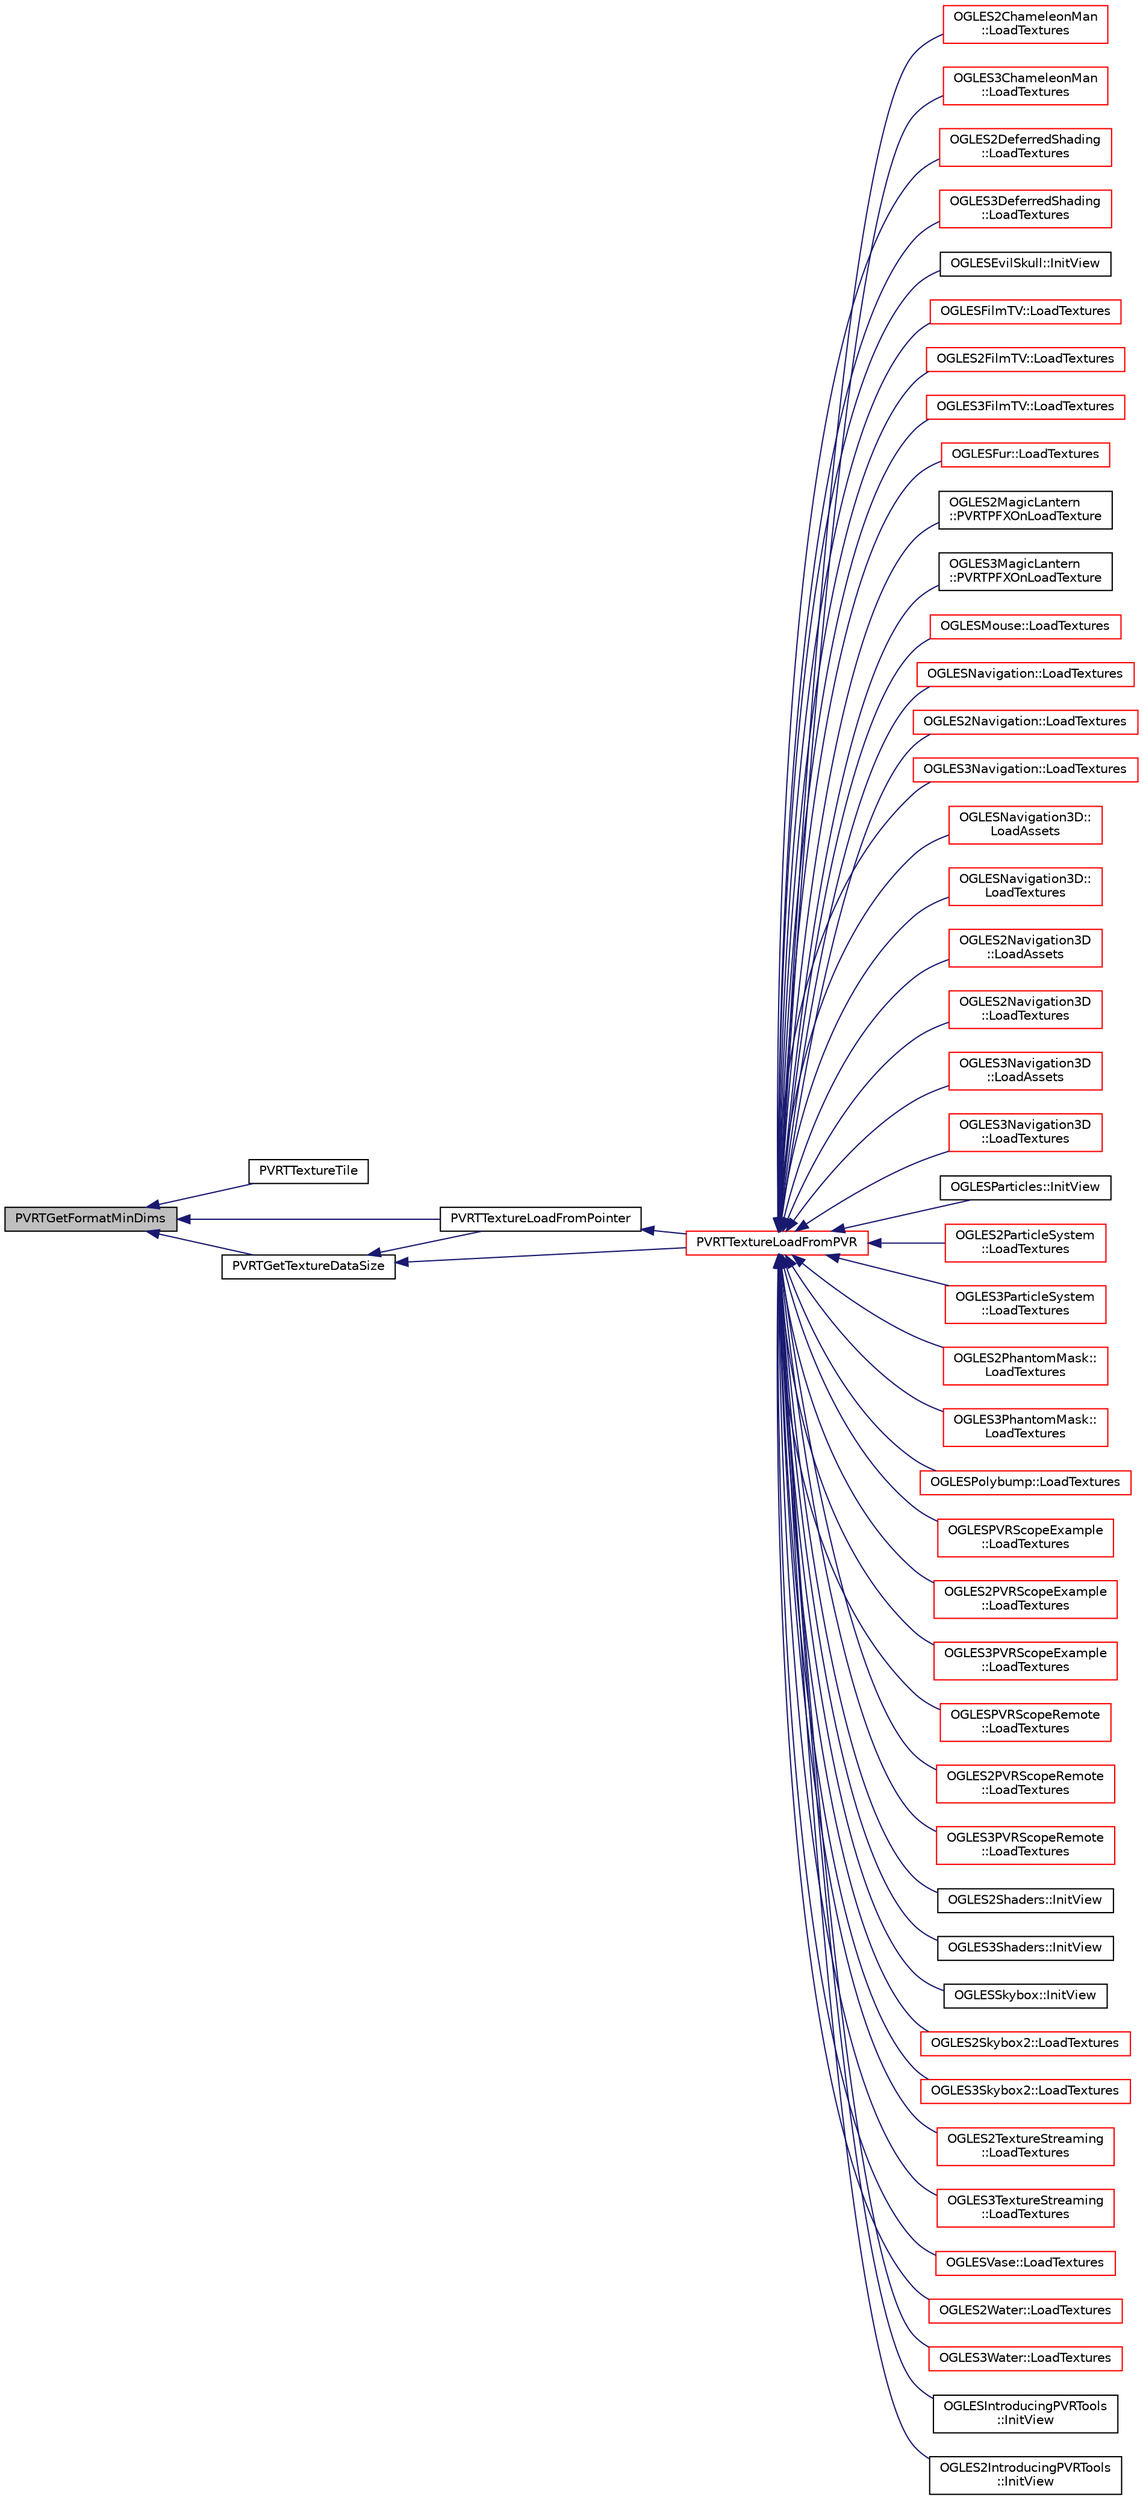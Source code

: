 digraph "PVRTGetFormatMinDims"
{
  edge [fontname="Helvetica",fontsize="10",labelfontname="Helvetica",labelfontsize="10"];
  node [fontname="Helvetica",fontsize="10",shape=record];
  rankdir="LR";
  Node1 [label="PVRTGetFormatMinDims",height=0.2,width=0.4,color="black", fillcolor="grey75", style="filled", fontcolor="black"];
  Node1 -> Node2 [dir="back",color="midnightblue",fontsize="10",style="solid",fontname="Helvetica"];
  Node2 [label="PVRTTextureTile",height=0.2,width=0.4,color="black", fillcolor="white", style="filled",URL="$_p_v_r_t_texture_8h.html#a57f0f0a9293d3a9b987d5ff80e8520c5"];
  Node1 -> Node3 [dir="back",color="midnightblue",fontsize="10",style="solid",fontname="Helvetica"];
  Node3 [label="PVRTTextureLoadFromPointer",height=0.2,width=0.4,color="black", fillcolor="white", style="filled",URL="$group___a_p_i___o_g_l_e_s3.html#ga49dc74480ad4ec5a2f393f641117d54f",tooltip="Allows textures to be stored in C header files and loaded in. Can load parts of a mipmaped texture (i..."];
  Node3 -> Node4 [dir="back",color="midnightblue",fontsize="10",style="solid",fontname="Helvetica"];
  Node4 [label="PVRTTextureLoadFromPVR",height=0.2,width=0.4,color="red", fillcolor="white", style="filled",URL="$group___a_p_i___o_g_l_e_s3.html#ga6eecac4c871ba7ccdd0ef4b057a7d596",tooltip="Allows textures to be stored in binary PVR files and loaded in. Can load parts of a mipmaped texture ..."];
  Node4 -> Node5 [dir="back",color="midnightblue",fontsize="10",style="solid",fontname="Helvetica"];
  Node5 [label="OGLES2ChameleonMan\l::LoadTextures",height=0.2,width=0.4,color="red", fillcolor="white", style="filled",URL="$class_o_g_l_e_s2_chameleon_man.html#ae9d5bad2b3382b59cb57209555d59e32"];
  Node4 -> Node6 [dir="back",color="midnightblue",fontsize="10",style="solid",fontname="Helvetica"];
  Node6 [label="OGLES3ChameleonMan\l::LoadTextures",height=0.2,width=0.4,color="red", fillcolor="white", style="filled",URL="$class_o_g_l_e_s3_chameleon_man.html#a8619130b98baf8ad510cfe5270e0d606"];
  Node4 -> Node7 [dir="back",color="midnightblue",fontsize="10",style="solid",fontname="Helvetica"];
  Node7 [label="OGLES2DeferredShading\l::LoadTextures",height=0.2,width=0.4,color="red", fillcolor="white", style="filled",URL="$class_o_g_l_e_s2_deferred_shading.html#ac04009ab56364958babab5b5afcd3dc7"];
  Node4 -> Node8 [dir="back",color="midnightblue",fontsize="10",style="solid",fontname="Helvetica"];
  Node8 [label="OGLES3DeferredShading\l::LoadTextures",height=0.2,width=0.4,color="red", fillcolor="white", style="filled",URL="$class_o_g_l_e_s3_deferred_shading.html#a68023121473d6250f56c813dac5d0204"];
  Node4 -> Node9 [dir="back",color="midnightblue",fontsize="10",style="solid",fontname="Helvetica"];
  Node9 [label="OGLESEvilSkull::InitView",height=0.2,width=0.4,color="black", fillcolor="white", style="filled",URL="$class_o_g_l_e_s_evil_skull.html#a49d0169987b3b97de24d9cfd52c86a8c"];
  Node4 -> Node10 [dir="back",color="midnightblue",fontsize="10",style="solid",fontname="Helvetica"];
  Node10 [label="OGLESFilmTV::LoadTextures",height=0.2,width=0.4,color="red", fillcolor="white", style="filled",URL="$class_o_g_l_e_s_film_t_v.html#adb417d352deedf0a4cbc7ab2db274682"];
  Node4 -> Node11 [dir="back",color="midnightblue",fontsize="10",style="solid",fontname="Helvetica"];
  Node11 [label="OGLES2FilmTV::LoadTextures",height=0.2,width=0.4,color="red", fillcolor="white", style="filled",URL="$class_o_g_l_e_s2_film_t_v.html#ac02b046a1039e085096b5352bf78a776"];
  Node4 -> Node12 [dir="back",color="midnightblue",fontsize="10",style="solid",fontname="Helvetica"];
  Node12 [label="OGLES3FilmTV::LoadTextures",height=0.2,width=0.4,color="red", fillcolor="white", style="filled",URL="$class_o_g_l_e_s3_film_t_v.html#a31ffd7f6fd605617a316e3b89b9841c9"];
  Node4 -> Node13 [dir="back",color="midnightblue",fontsize="10",style="solid",fontname="Helvetica"];
  Node13 [label="OGLESFur::LoadTextures",height=0.2,width=0.4,color="red", fillcolor="white", style="filled",URL="$class_o_g_l_e_s_fur.html#add3a344d736ee932f64fe78ea7534dbf"];
  Node4 -> Node14 [dir="back",color="midnightblue",fontsize="10",style="solid",fontname="Helvetica"];
  Node14 [label="OGLES2MagicLantern\l::PVRTPFXOnLoadTexture",height=0.2,width=0.4,color="black", fillcolor="white", style="filled",URL="$class_o_g_l_e_s2_magic_lantern.html#a1acf935737794f6c7d6408aaa298d31b"];
  Node4 -> Node15 [dir="back",color="midnightblue",fontsize="10",style="solid",fontname="Helvetica"];
  Node15 [label="OGLES3MagicLantern\l::PVRTPFXOnLoadTexture",height=0.2,width=0.4,color="black", fillcolor="white", style="filled",URL="$class_o_g_l_e_s3_magic_lantern.html#a04772e79a905e4d11c59f3d69171097c"];
  Node4 -> Node16 [dir="back",color="midnightblue",fontsize="10",style="solid",fontname="Helvetica"];
  Node16 [label="OGLESMouse::LoadTextures",height=0.2,width=0.4,color="red", fillcolor="white", style="filled",URL="$class_o_g_l_e_s_mouse.html#a165ffeaf9b0b8a82da05d1481dc13274"];
  Node4 -> Node17 [dir="back",color="midnightblue",fontsize="10",style="solid",fontname="Helvetica"];
  Node17 [label="OGLESNavigation::LoadTextures",height=0.2,width=0.4,color="red", fillcolor="white", style="filled",URL="$class_o_g_l_e_s_navigation.html#a1bc8126d198cb9d9e96ed97e703f4406"];
  Node4 -> Node18 [dir="back",color="midnightblue",fontsize="10",style="solid",fontname="Helvetica"];
  Node18 [label="OGLES2Navigation::LoadTextures",height=0.2,width=0.4,color="red", fillcolor="white", style="filled",URL="$class_o_g_l_e_s2_navigation.html#ac37192e2b0d4e502726936f4fa737b0c"];
  Node4 -> Node19 [dir="back",color="midnightblue",fontsize="10",style="solid",fontname="Helvetica"];
  Node19 [label="OGLES3Navigation::LoadTextures",height=0.2,width=0.4,color="red", fillcolor="white", style="filled",URL="$class_o_g_l_e_s3_navigation.html#ac683cfcf3d2bcaaa5c6ead232405e83b"];
  Node4 -> Node20 [dir="back",color="midnightblue",fontsize="10",style="solid",fontname="Helvetica"];
  Node20 [label="OGLESNavigation3D::\lLoadAssets",height=0.2,width=0.4,color="red", fillcolor="white", style="filled",URL="$class_o_g_l_e_s_navigation3_d.html#a074cf37f2ce799f5110126e43b7f81ea"];
  Node4 -> Node21 [dir="back",color="midnightblue",fontsize="10",style="solid",fontname="Helvetica"];
  Node21 [label="OGLESNavigation3D::\lLoadTextures",height=0.2,width=0.4,color="red", fillcolor="white", style="filled",URL="$class_o_g_l_e_s_navigation3_d.html#aa3d24ca68c6d99b00b867c59bad52587"];
  Node4 -> Node22 [dir="back",color="midnightblue",fontsize="10",style="solid",fontname="Helvetica"];
  Node22 [label="OGLES2Navigation3D\l::LoadAssets",height=0.2,width=0.4,color="red", fillcolor="white", style="filled",URL="$class_o_g_l_e_s2_navigation3_d.html#a44021b8be24e6c6a2e1b5a1a8394fe8e"];
  Node4 -> Node23 [dir="back",color="midnightblue",fontsize="10",style="solid",fontname="Helvetica"];
  Node23 [label="OGLES2Navigation3D\l::LoadTextures",height=0.2,width=0.4,color="red", fillcolor="white", style="filled",URL="$class_o_g_l_e_s2_navigation3_d.html#ab3de1f3bc50a300eb17781f73a6b7628"];
  Node4 -> Node24 [dir="back",color="midnightblue",fontsize="10",style="solid",fontname="Helvetica"];
  Node24 [label="OGLES3Navigation3D\l::LoadAssets",height=0.2,width=0.4,color="red", fillcolor="white", style="filled",URL="$class_o_g_l_e_s3_navigation3_d.html#a74e35de3032850cd4ef7a42786ce75fb"];
  Node4 -> Node25 [dir="back",color="midnightblue",fontsize="10",style="solid",fontname="Helvetica"];
  Node25 [label="OGLES3Navigation3D\l::LoadTextures",height=0.2,width=0.4,color="red", fillcolor="white", style="filled",URL="$class_o_g_l_e_s3_navigation3_d.html#a6e215c6efc9e303903ff7ea2aabe1558"];
  Node4 -> Node26 [dir="back",color="midnightblue",fontsize="10",style="solid",fontname="Helvetica"];
  Node26 [label="OGLESParticles::InitView",height=0.2,width=0.4,color="black", fillcolor="white", style="filled",URL="$class_o_g_l_e_s_particles.html#ab08c8cf723fa1e2e516028b78d8cd9fd"];
  Node4 -> Node27 [dir="back",color="midnightblue",fontsize="10",style="solid",fontname="Helvetica"];
  Node27 [label="OGLES2ParticleSystem\l::LoadTextures",height=0.2,width=0.4,color="red", fillcolor="white", style="filled",URL="$class_o_g_l_e_s2_particle_system.html#a6f75d8ea3d0cfc91a9685ff652c24e02"];
  Node4 -> Node28 [dir="back",color="midnightblue",fontsize="10",style="solid",fontname="Helvetica"];
  Node28 [label="OGLES3ParticleSystem\l::LoadTextures",height=0.2,width=0.4,color="red", fillcolor="white", style="filled",URL="$class_o_g_l_e_s3_particle_system.html#a5b23e62839249f28d890a0681d5226af"];
  Node4 -> Node29 [dir="back",color="midnightblue",fontsize="10",style="solid",fontname="Helvetica"];
  Node29 [label="OGLES2PhantomMask::\lLoadTextures",height=0.2,width=0.4,color="red", fillcolor="white", style="filled",URL="$class_o_g_l_e_s2_phantom_mask.html#a50ffac0a9b5802b67e8561057a6eb22a"];
  Node4 -> Node30 [dir="back",color="midnightblue",fontsize="10",style="solid",fontname="Helvetica"];
  Node30 [label="OGLES3PhantomMask::\lLoadTextures",height=0.2,width=0.4,color="red", fillcolor="white", style="filled",URL="$class_o_g_l_e_s3_phantom_mask.html#a2a60481d5f25069795417eb6e6d9b4ab"];
  Node4 -> Node31 [dir="back",color="midnightblue",fontsize="10",style="solid",fontname="Helvetica"];
  Node31 [label="OGLESPolybump::LoadTextures",height=0.2,width=0.4,color="red", fillcolor="white", style="filled",URL="$class_o_g_l_e_s_polybump.html#a47459165a05ba9f5c0edb373a834a696"];
  Node4 -> Node32 [dir="back",color="midnightblue",fontsize="10",style="solid",fontname="Helvetica"];
  Node32 [label="OGLESPVRScopeExample\l::LoadTextures",height=0.2,width=0.4,color="red", fillcolor="white", style="filled",URL="$class_o_g_l_e_s_p_v_r_scope_example.html#a4a324832f2991068a38f126d14a030ef"];
  Node4 -> Node33 [dir="back",color="midnightblue",fontsize="10",style="solid",fontname="Helvetica"];
  Node33 [label="OGLES2PVRScopeExample\l::LoadTextures",height=0.2,width=0.4,color="red", fillcolor="white", style="filled",URL="$class_o_g_l_e_s2_p_v_r_scope_example.html#a4323897e95e7dd757304a0cdc0b3c9e2"];
  Node4 -> Node34 [dir="back",color="midnightblue",fontsize="10",style="solid",fontname="Helvetica"];
  Node34 [label="OGLES3PVRScopeExample\l::LoadTextures",height=0.2,width=0.4,color="red", fillcolor="white", style="filled",URL="$class_o_g_l_e_s3_p_v_r_scope_example.html#a3cb936760c472086f8ea4658413bc012"];
  Node4 -> Node35 [dir="back",color="midnightblue",fontsize="10",style="solid",fontname="Helvetica"];
  Node35 [label="OGLESPVRScopeRemote\l::LoadTextures",height=0.2,width=0.4,color="red", fillcolor="white", style="filled",URL="$class_o_g_l_e_s_p_v_r_scope_remote.html#a0b01a92d5148c361266f8f61abbbe361"];
  Node4 -> Node36 [dir="back",color="midnightblue",fontsize="10",style="solid",fontname="Helvetica"];
  Node36 [label="OGLES2PVRScopeRemote\l::LoadTextures",height=0.2,width=0.4,color="red", fillcolor="white", style="filled",URL="$class_o_g_l_e_s2_p_v_r_scope_remote.html#aacf32e3c5b51f560e47a9d9cdc7ca735"];
  Node4 -> Node37 [dir="back",color="midnightblue",fontsize="10",style="solid",fontname="Helvetica"];
  Node37 [label="OGLES3PVRScopeRemote\l::LoadTextures",height=0.2,width=0.4,color="red", fillcolor="white", style="filled",URL="$class_o_g_l_e_s3_p_v_r_scope_remote.html#a3e3ec32e7af34ef970afeac6608413fa"];
  Node4 -> Node38 [dir="back",color="midnightblue",fontsize="10",style="solid",fontname="Helvetica"];
  Node38 [label="OGLES2Shaders::InitView",height=0.2,width=0.4,color="black", fillcolor="white", style="filled",URL="$class_o_g_l_e_s2_shaders.html#a9c2dcd2c42d0d9e8eba1acd00097be12"];
  Node4 -> Node39 [dir="back",color="midnightblue",fontsize="10",style="solid",fontname="Helvetica"];
  Node39 [label="OGLES3Shaders::InitView",height=0.2,width=0.4,color="black", fillcolor="white", style="filled",URL="$class_o_g_l_e_s3_shaders.html#abbeeffa11a404097b6d1d0bd86acbf3d"];
  Node4 -> Node40 [dir="back",color="midnightblue",fontsize="10",style="solid",fontname="Helvetica"];
  Node40 [label="OGLESSkybox::InitView",height=0.2,width=0.4,color="black", fillcolor="white", style="filled",URL="$class_o_g_l_e_s_skybox.html#aec4465067bcb94fcc3d7e0b4112446c6",tooltip="Initialise the view. "];
  Node4 -> Node41 [dir="back",color="midnightblue",fontsize="10",style="solid",fontname="Helvetica"];
  Node41 [label="OGLES2Skybox2::LoadTextures",height=0.2,width=0.4,color="red", fillcolor="white", style="filled",URL="$class_o_g_l_e_s2_skybox2.html#a059f99bcab1e57dfd35766de948b27ed"];
  Node4 -> Node42 [dir="back",color="midnightblue",fontsize="10",style="solid",fontname="Helvetica"];
  Node42 [label="OGLES3Skybox2::LoadTextures",height=0.2,width=0.4,color="red", fillcolor="white", style="filled",URL="$class_o_g_l_e_s3_skybox2.html#ad11b9e800ddac86d48e125f8f091129d"];
  Node4 -> Node43 [dir="back",color="midnightblue",fontsize="10",style="solid",fontname="Helvetica"];
  Node43 [label="OGLES2TextureStreaming\l::LoadTextures",height=0.2,width=0.4,color="red", fillcolor="white", style="filled",URL="$class_o_g_l_e_s2_texture_streaming.html#a434d05e791209b1d8b4c2d1b86eb4b1b"];
  Node4 -> Node44 [dir="back",color="midnightblue",fontsize="10",style="solid",fontname="Helvetica"];
  Node44 [label="OGLES3TextureStreaming\l::LoadTextures",height=0.2,width=0.4,color="red", fillcolor="white", style="filled",URL="$class_o_g_l_e_s3_texture_streaming.html#a8fd16e152424c5eed5772cee683498a7"];
  Node4 -> Node45 [dir="back",color="midnightblue",fontsize="10",style="solid",fontname="Helvetica"];
  Node45 [label="OGLESVase::LoadTextures",height=0.2,width=0.4,color="red", fillcolor="white", style="filled",URL="$class_o_g_l_e_s_vase.html#a8e7d07dd990171bb21b7df4a87349966"];
  Node4 -> Node46 [dir="back",color="midnightblue",fontsize="10",style="solid",fontname="Helvetica"];
  Node46 [label="OGLES2Water::LoadTextures",height=0.2,width=0.4,color="red", fillcolor="white", style="filled",URL="$class_o_g_l_e_s2_water.html#a6e62abc754164c41ac62d560cccc10fa"];
  Node4 -> Node47 [dir="back",color="midnightblue",fontsize="10",style="solid",fontname="Helvetica"];
  Node47 [label="OGLES3Water::LoadTextures",height=0.2,width=0.4,color="red", fillcolor="white", style="filled",URL="$class_o_g_l_e_s3_water.html#a97b14e60c16a2d1175adf1549722e77b"];
  Node4 -> Node48 [dir="back",color="midnightblue",fontsize="10",style="solid",fontname="Helvetica"];
  Node48 [label="OGLESIntroducingPVRTools\l::InitView",height=0.2,width=0.4,color="black", fillcolor="white", style="filled",URL="$class_o_g_l_e_s_introducing_p_v_r_tools.html#ab567957dbd5f8d5f41cb46ac30cea80b"];
  Node4 -> Node49 [dir="back",color="midnightblue",fontsize="10",style="solid",fontname="Helvetica"];
  Node49 [label="OGLES2IntroducingPVRTools\l::InitView",height=0.2,width=0.4,color="black", fillcolor="white", style="filled",URL="$class_o_g_l_e_s2_introducing_p_v_r_tools.html#a885ab6eab7329e37287a72058044bce6"];
  Node1 -> Node50 [dir="back",color="midnightblue",fontsize="10",style="solid",fontname="Helvetica"];
  Node50 [label="PVRTGetTextureDataSize",height=0.2,width=0.4,color="black", fillcolor="white", style="filled",URL="$_p_v_r_t_texture_8h.html#a3b79df64bf09bd49dcb4b8e6113dd6ce"];
  Node50 -> Node3 [dir="back",color="midnightblue",fontsize="10",style="solid",fontname="Helvetica"];
  Node50 -> Node4 [dir="back",color="midnightblue",fontsize="10",style="solid",fontname="Helvetica"];
}

